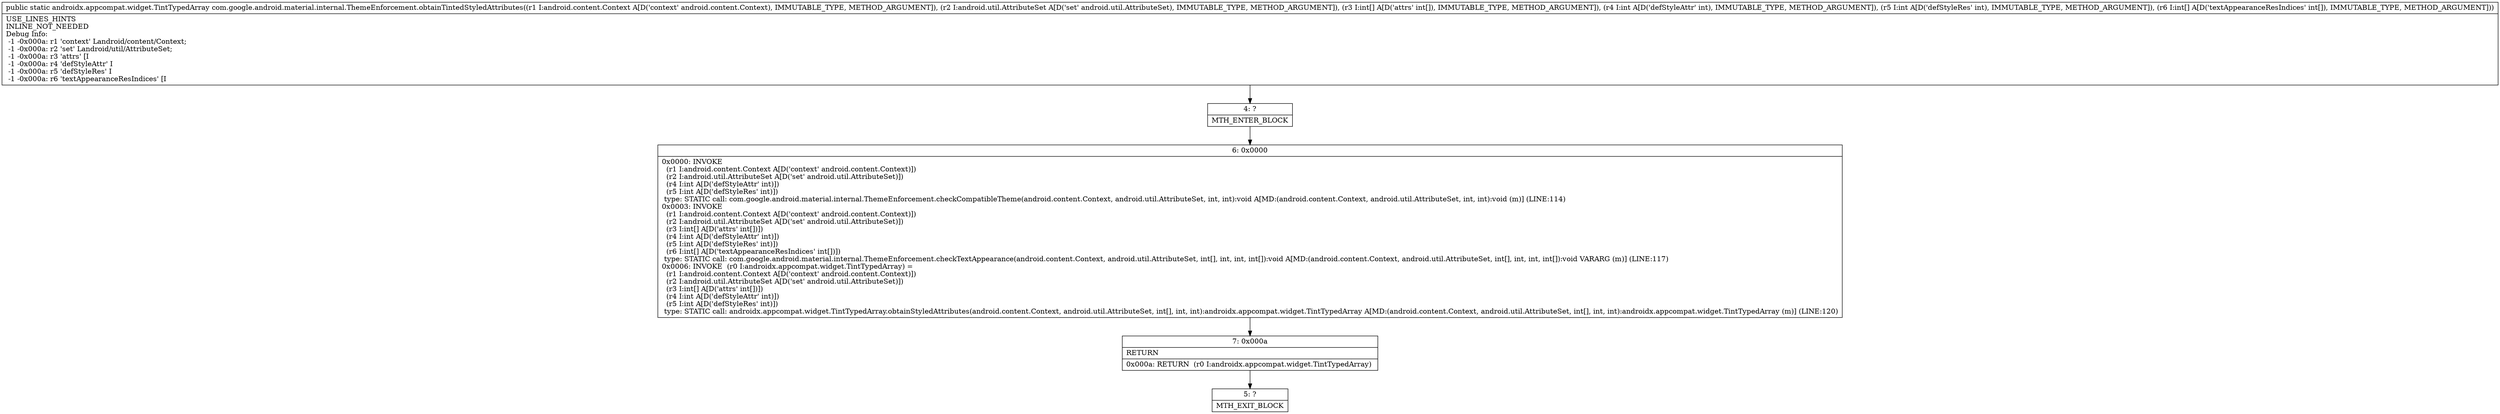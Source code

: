 digraph "CFG forcom.google.android.material.internal.ThemeEnforcement.obtainTintedStyledAttributes(Landroid\/content\/Context;Landroid\/util\/AttributeSet;[III[I)Landroidx\/appcompat\/widget\/TintTypedArray;" {
Node_4 [shape=record,label="{4\:\ ?|MTH_ENTER_BLOCK\l}"];
Node_6 [shape=record,label="{6\:\ 0x0000|0x0000: INVOKE  \l  (r1 I:android.content.Context A[D('context' android.content.Context)])\l  (r2 I:android.util.AttributeSet A[D('set' android.util.AttributeSet)])\l  (r4 I:int A[D('defStyleAttr' int)])\l  (r5 I:int A[D('defStyleRes' int)])\l type: STATIC call: com.google.android.material.internal.ThemeEnforcement.checkCompatibleTheme(android.content.Context, android.util.AttributeSet, int, int):void A[MD:(android.content.Context, android.util.AttributeSet, int, int):void (m)] (LINE:114)\l0x0003: INVOKE  \l  (r1 I:android.content.Context A[D('context' android.content.Context)])\l  (r2 I:android.util.AttributeSet A[D('set' android.util.AttributeSet)])\l  (r3 I:int[] A[D('attrs' int[])])\l  (r4 I:int A[D('defStyleAttr' int)])\l  (r5 I:int A[D('defStyleRes' int)])\l  (r6 I:int[] A[D('textAppearanceResIndices' int[])])\l type: STATIC call: com.google.android.material.internal.ThemeEnforcement.checkTextAppearance(android.content.Context, android.util.AttributeSet, int[], int, int, int[]):void A[MD:(android.content.Context, android.util.AttributeSet, int[], int, int, int[]):void VARARG (m)] (LINE:117)\l0x0006: INVOKE  (r0 I:androidx.appcompat.widget.TintTypedArray) = \l  (r1 I:android.content.Context A[D('context' android.content.Context)])\l  (r2 I:android.util.AttributeSet A[D('set' android.util.AttributeSet)])\l  (r3 I:int[] A[D('attrs' int[])])\l  (r4 I:int A[D('defStyleAttr' int)])\l  (r5 I:int A[D('defStyleRes' int)])\l type: STATIC call: androidx.appcompat.widget.TintTypedArray.obtainStyledAttributes(android.content.Context, android.util.AttributeSet, int[], int, int):androidx.appcompat.widget.TintTypedArray A[MD:(android.content.Context, android.util.AttributeSet, int[], int, int):androidx.appcompat.widget.TintTypedArray (m)] (LINE:120)\l}"];
Node_7 [shape=record,label="{7\:\ 0x000a|RETURN\l|0x000a: RETURN  (r0 I:androidx.appcompat.widget.TintTypedArray) \l}"];
Node_5 [shape=record,label="{5\:\ ?|MTH_EXIT_BLOCK\l}"];
MethodNode[shape=record,label="{public static androidx.appcompat.widget.TintTypedArray com.google.android.material.internal.ThemeEnforcement.obtainTintedStyledAttributes((r1 I:android.content.Context A[D('context' android.content.Context), IMMUTABLE_TYPE, METHOD_ARGUMENT]), (r2 I:android.util.AttributeSet A[D('set' android.util.AttributeSet), IMMUTABLE_TYPE, METHOD_ARGUMENT]), (r3 I:int[] A[D('attrs' int[]), IMMUTABLE_TYPE, METHOD_ARGUMENT]), (r4 I:int A[D('defStyleAttr' int), IMMUTABLE_TYPE, METHOD_ARGUMENT]), (r5 I:int A[D('defStyleRes' int), IMMUTABLE_TYPE, METHOD_ARGUMENT]), (r6 I:int[] A[D('textAppearanceResIndices' int[]), IMMUTABLE_TYPE, METHOD_ARGUMENT]))  | USE_LINES_HINTS\lINLINE_NOT_NEEDED\lDebug Info:\l  \-1 \-0x000a: r1 'context' Landroid\/content\/Context;\l  \-1 \-0x000a: r2 'set' Landroid\/util\/AttributeSet;\l  \-1 \-0x000a: r3 'attrs' [I\l  \-1 \-0x000a: r4 'defStyleAttr' I\l  \-1 \-0x000a: r5 'defStyleRes' I\l  \-1 \-0x000a: r6 'textAppearanceResIndices' [I\l}"];
MethodNode -> Node_4;Node_4 -> Node_6;
Node_6 -> Node_7;
Node_7 -> Node_5;
}

